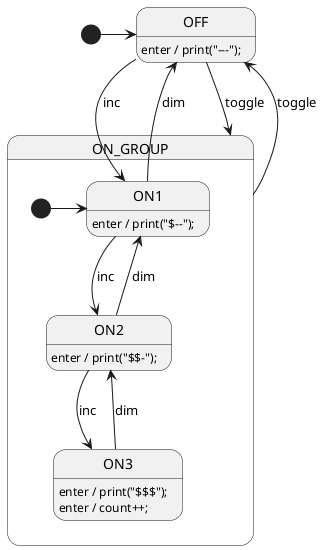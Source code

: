 @startuml {{smName}}

/'
  This diagram is just a sample to show what the syntax can look like.
  
  We don't yet generate fully working examples for every supported language.
  This starting template is language agnostic.
'/


' //////////////////////// STATE ORGANIZATION ///////////////////////
' Note: StateSmith treats state names and events as case insensitive.
' More info: https://github.com/StateSmith/StateSmith/wiki/PlantUML

[*] -> OFF

state ON_GROUP {
    [*] -> ON1
    state ON1
    state ON2
    state ON3
}


' ///////////////////////// STATE HANDLERS /////////////////////////
' Syntax https://github.com/StateSmith/StateSmith/wiki/Behaviors

'OFF
OFF: enter / print("---");
OFF --> ON1 : inc
OFF --> ON_GROUP: toggle

'ON_GROUP
ON_GROUP --> OFF: toggle

'ON1
ON1: enter / print("$--");
ON1 --> ON2 : inc
ON1 --> OFF : dim

'ON2
ON2: enter / print("$$-");
ON2 --> ON3 : inc
ON2 --> ON1 : dim

'ON3
ON3: enter / print("$$$");
ON3: enter / count++;
ON3 --> ON2 : dim



' //////////////////////// StateSmith config ////////////////////////
' The below special comment block sets the StateSmith configuration.
' More info: https://github.com/StateSmith/StateSmith/issues/335
' Feel free to remove or modify it as needed.

/'! $CONFIG : toml
{{configToml}}
'/

@enduml
